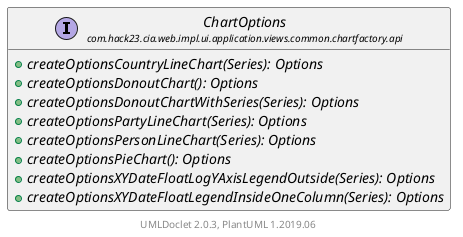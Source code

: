 @startuml
    set namespaceSeparator none
    hide empty fields
    hide empty methods

    interface "<size:14>ChartOptions\n<size:10>com.hack23.cia.web.impl.ui.application.views.common.chartfactory.api" as com.hack23.cia.web.impl.ui.application.views.common.chartfactory.api.ChartOptions [[ChartOptions.html]] {
        {abstract} +createOptionsCountryLineChart(Series): Options
        {abstract} +createOptionsDonoutChart(): Options
        {abstract} +createOptionsDonoutChartWithSeries(Series): Options
        {abstract} +createOptionsPartyLineChart(Series): Options
        {abstract} +createOptionsPersonLineChart(Series): Options
        {abstract} +createOptionsPieChart(): Options
        {abstract} +createOptionsXYDateFloatLogYAxisLegendOutside(Series): Options
        {abstract} +createOptionsXYDateFloatLegendInsideOneColumn(Series): Options
    }

    center footer UMLDoclet 2.0.3, PlantUML 1.2019.06
@enduml
